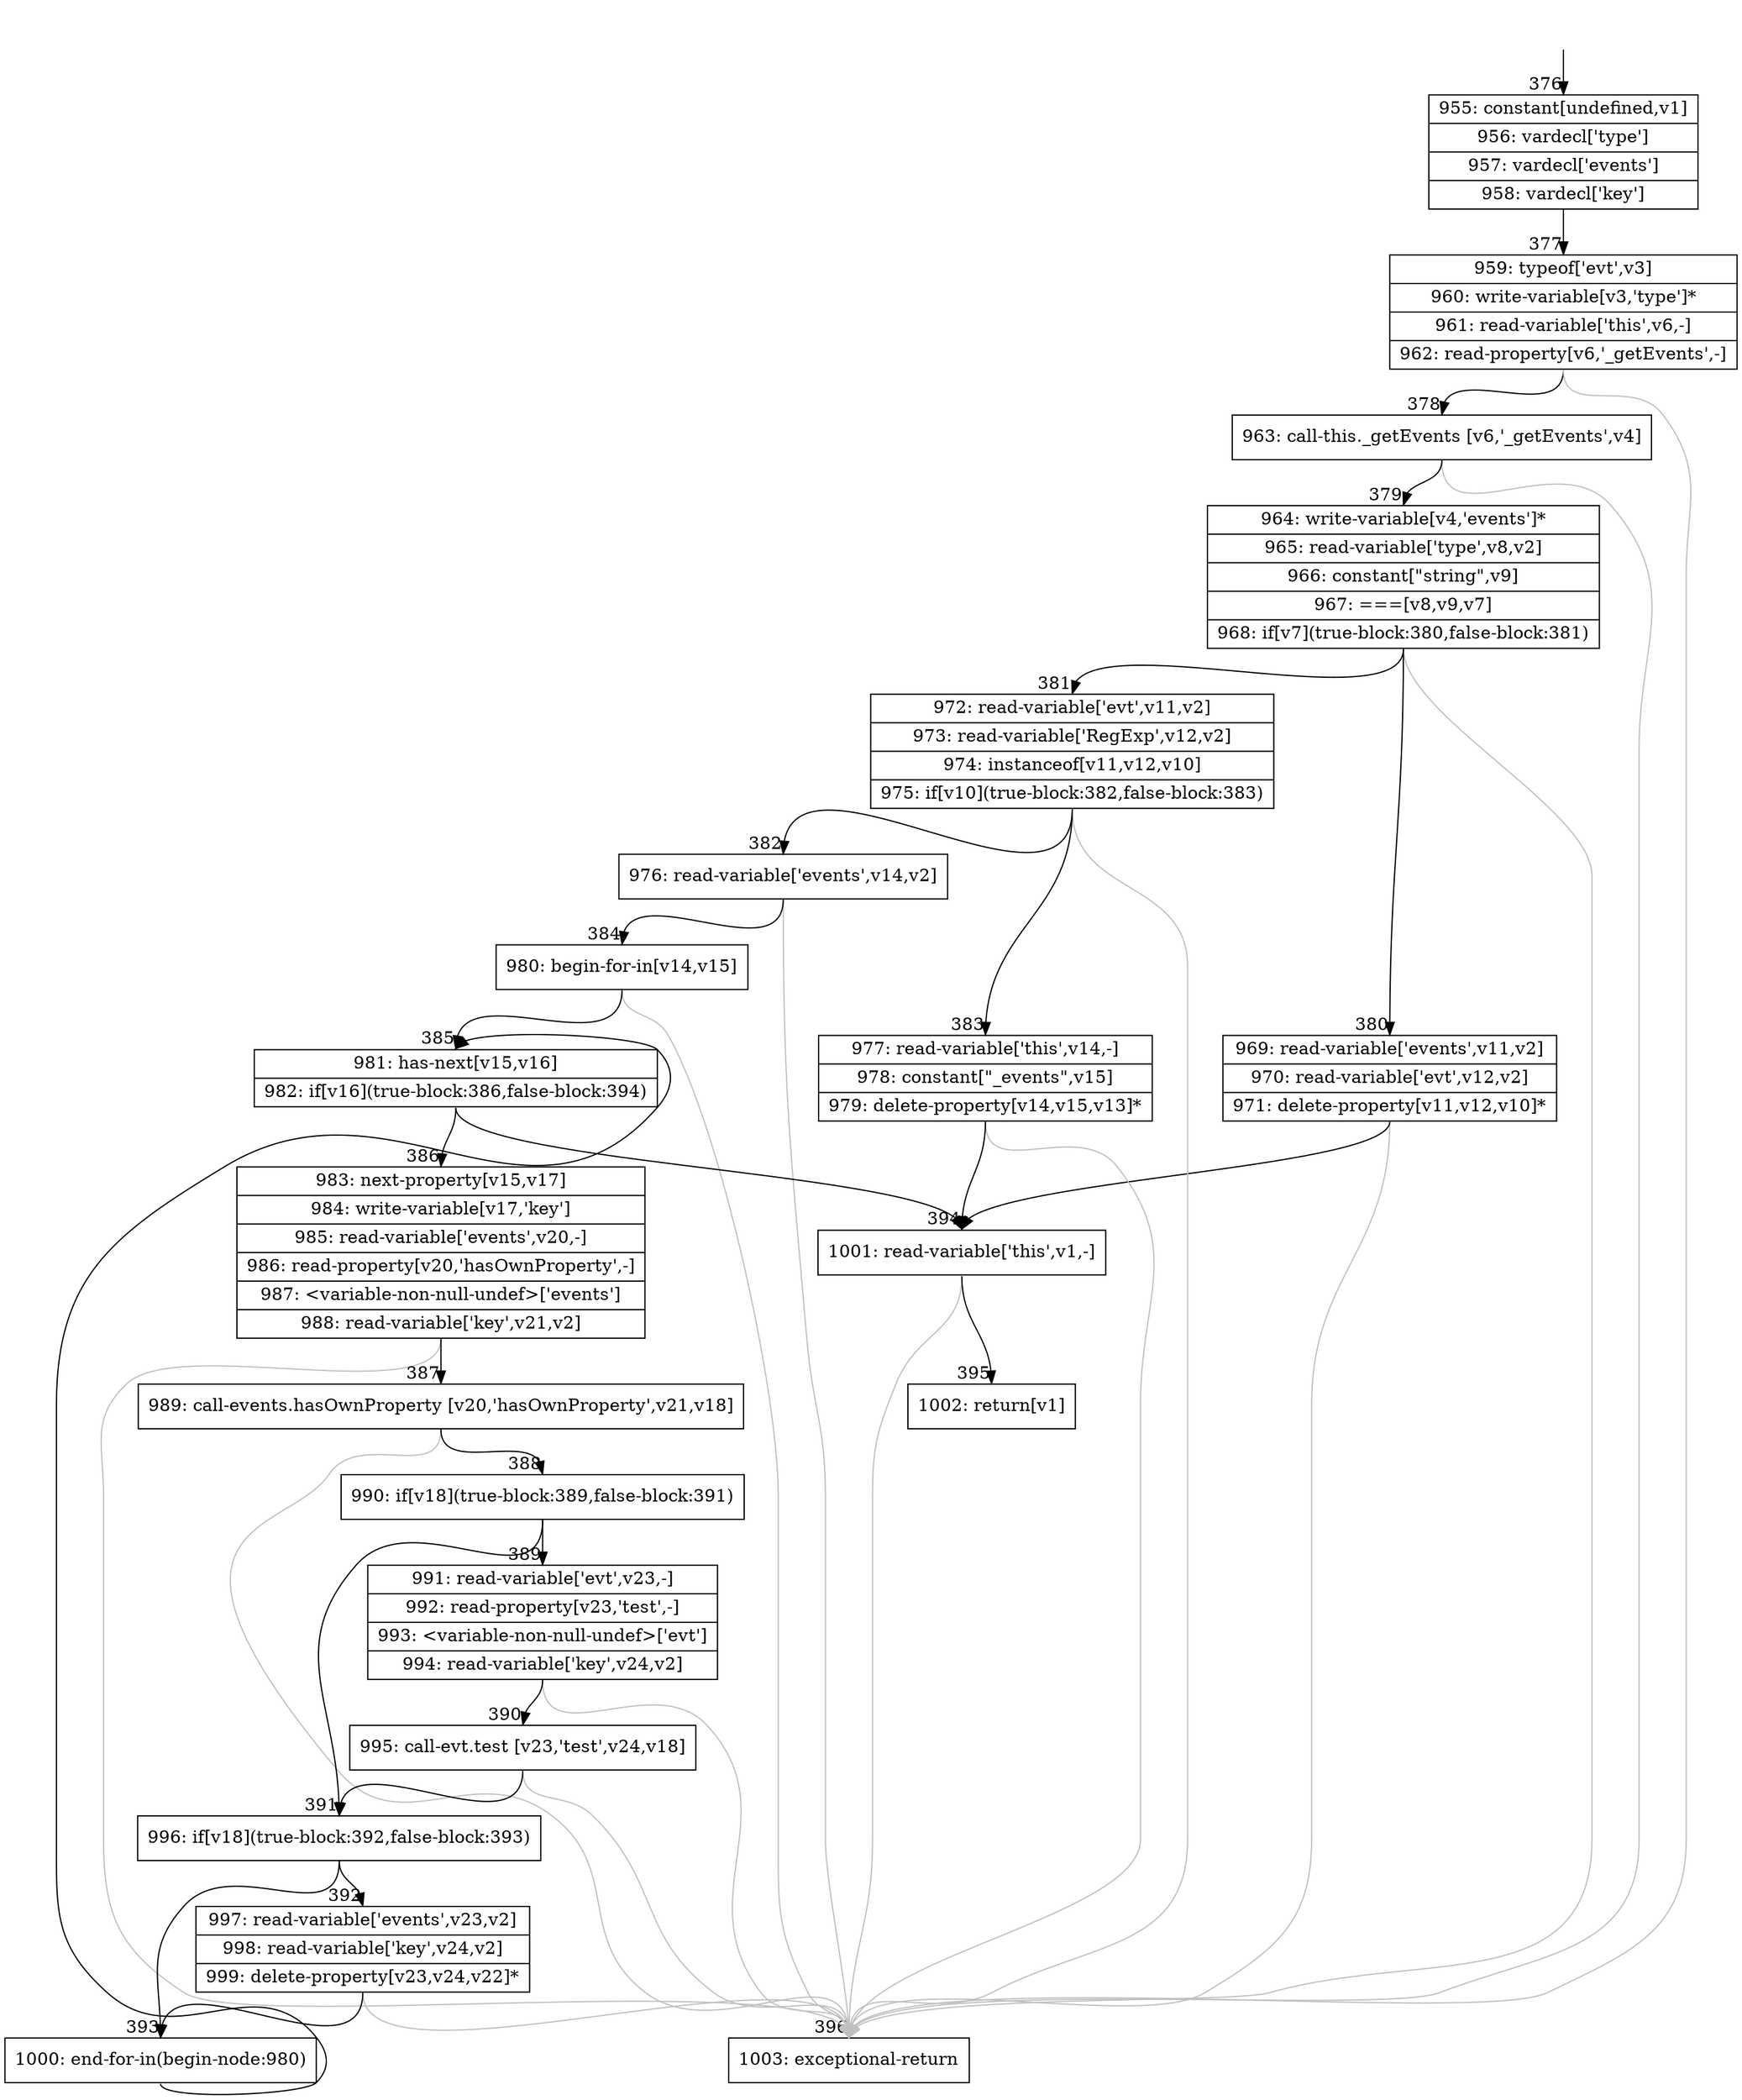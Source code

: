 digraph {
rankdir="TD"
BB_entry37[shape=none,label=""];
BB_entry37 -> BB376 [tailport=s, headport=n, headlabel="    376"]
BB376 [shape=record label="{955: constant[undefined,v1]|956: vardecl['type']|957: vardecl['events']|958: vardecl['key']}" ] 
BB376 -> BB377 [tailport=s, headport=n, headlabel="      377"]
BB377 [shape=record label="{959: typeof['evt',v3]|960: write-variable[v3,'type']*|961: read-variable['this',v6,-]|962: read-property[v6,'_getEvents',-]}" ] 
BB377 -> BB378 [tailport=s, headport=n, headlabel="      378"]
BB377 -> BB396 [tailport=s, headport=n, color=gray, headlabel="      396"]
BB378 [shape=record label="{963: call-this._getEvents [v6,'_getEvents',v4]}" ] 
BB378 -> BB379 [tailport=s, headport=n, headlabel="      379"]
BB378 -> BB396 [tailport=s, headport=n, color=gray]
BB379 [shape=record label="{964: write-variable[v4,'events']*|965: read-variable['type',v8,v2]|966: constant[\"string\",v9]|967: ===[v8,v9,v7]|968: if[v7](true-block:380,false-block:381)}" ] 
BB379 -> BB380 [tailport=s, headport=n, headlabel="      380"]
BB379 -> BB381 [tailport=s, headport=n, headlabel="      381"]
BB379 -> BB396 [tailport=s, headport=n, color=gray]
BB380 [shape=record label="{969: read-variable['events',v11,v2]|970: read-variable['evt',v12,v2]|971: delete-property[v11,v12,v10]*}" ] 
BB380 -> BB394 [tailport=s, headport=n, headlabel="      394"]
BB380 -> BB396 [tailport=s, headport=n, color=gray]
BB381 [shape=record label="{972: read-variable['evt',v11,v2]|973: read-variable['RegExp',v12,v2]|974: instanceof[v11,v12,v10]|975: if[v10](true-block:382,false-block:383)}" ] 
BB381 -> BB382 [tailport=s, headport=n, headlabel="      382"]
BB381 -> BB383 [tailport=s, headport=n, headlabel="      383"]
BB381 -> BB396 [tailport=s, headport=n, color=gray]
BB382 [shape=record label="{976: read-variable['events',v14,v2]}" ] 
BB382 -> BB384 [tailport=s, headport=n, headlabel="      384"]
BB382 -> BB396 [tailport=s, headport=n, color=gray]
BB383 [shape=record label="{977: read-variable['this',v14,-]|978: constant[\"_events\",v15]|979: delete-property[v14,v15,v13]*}" ] 
BB383 -> BB394 [tailport=s, headport=n]
BB383 -> BB396 [tailport=s, headport=n, color=gray]
BB384 [shape=record label="{980: begin-for-in[v14,v15]}" ] 
BB384 -> BB385 [tailport=s, headport=n, headlabel="      385"]
BB384 -> BB396 [tailport=s, headport=n, color=gray]
BB385 [shape=record label="{981: has-next[v15,v16]|982: if[v16](true-block:386,false-block:394)}" ] 
BB385 -> BB386 [tailport=s, headport=n, headlabel="      386"]
BB385 -> BB394 [tailport=s, headport=n]
BB386 [shape=record label="{983: next-property[v15,v17]|984: write-variable[v17,'key']|985: read-variable['events',v20,-]|986: read-property[v20,'hasOwnProperty',-]|987: \<variable-non-null-undef\>['events']|988: read-variable['key',v21,v2]}" ] 
BB386 -> BB387 [tailport=s, headport=n, headlabel="      387"]
BB386 -> BB396 [tailport=s, headport=n, color=gray]
BB387 [shape=record label="{989: call-events.hasOwnProperty [v20,'hasOwnProperty',v21,v18]}" ] 
BB387 -> BB388 [tailport=s, headport=n, headlabel="      388"]
BB387 -> BB396 [tailport=s, headport=n, color=gray]
BB388 [shape=record label="{990: if[v18](true-block:389,false-block:391)}" ] 
BB388 -> BB391 [tailport=s, headport=n, headlabel="      391"]
BB388 -> BB389 [tailport=s, headport=n, headlabel="      389"]
BB389 [shape=record label="{991: read-variable['evt',v23,-]|992: read-property[v23,'test',-]|993: \<variable-non-null-undef\>['evt']|994: read-variable['key',v24,v2]}" ] 
BB389 -> BB390 [tailport=s, headport=n, headlabel="      390"]
BB389 -> BB396 [tailport=s, headport=n, color=gray]
BB390 [shape=record label="{995: call-evt.test [v23,'test',v24,v18]}" ] 
BB390 -> BB391 [tailport=s, headport=n]
BB390 -> BB396 [tailport=s, headport=n, color=gray]
BB391 [shape=record label="{996: if[v18](true-block:392,false-block:393)}" ] 
BB391 -> BB392 [tailport=s, headport=n, headlabel="      392"]
BB391 -> BB393 [tailport=s, headport=n, headlabel="      393"]
BB392 [shape=record label="{997: read-variable['events',v23,v2]|998: read-variable['key',v24,v2]|999: delete-property[v23,v24,v22]*}" ] 
BB392 -> BB393 [tailport=s, headport=n]
BB392 -> BB396 [tailport=s, headport=n, color=gray]
BB393 [shape=record label="{1000: end-for-in(begin-node:980)}" ] 
BB393 -> BB385 [tailport=s, headport=n]
BB394 [shape=record label="{1001: read-variable['this',v1,-]}" ] 
BB394 -> BB395 [tailport=s, headport=n, headlabel="      395"]
BB394 -> BB396 [tailport=s, headport=n, color=gray]
BB395 [shape=record label="{1002: return[v1]}" ] 
BB396 [shape=record label="{1003: exceptional-return}" ] 
//#$~ 571
}
